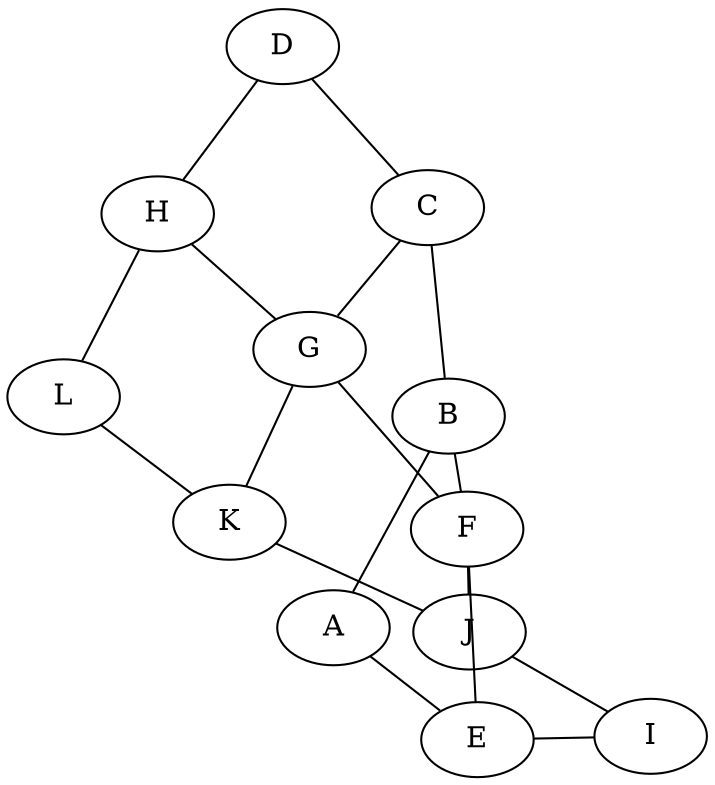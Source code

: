 graph{
    layout="fdp"
    beautify=true
    A -- B
    A -- E

    B -- C
    B -- F

    C -- G
    C -- D

    E -- I
    E -- F

    F -- J
    F -- G

    G -- K
    G -- H

    H -- L

    I -- J
    J -- K
    K -- L

    D -- H
    
}